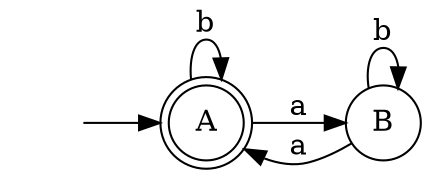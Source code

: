 digraph {
	rankdir=LR;
	margin=0;
	size=3;
	node[shape=circle margin=0]
	A[shape=doublecircle];
	" "[color=white];

	" " -> A;
	A -> A[label=b];
	A -> B[label=a];
	B -> B[label=b];
	B -> A[label=a];
	
}
